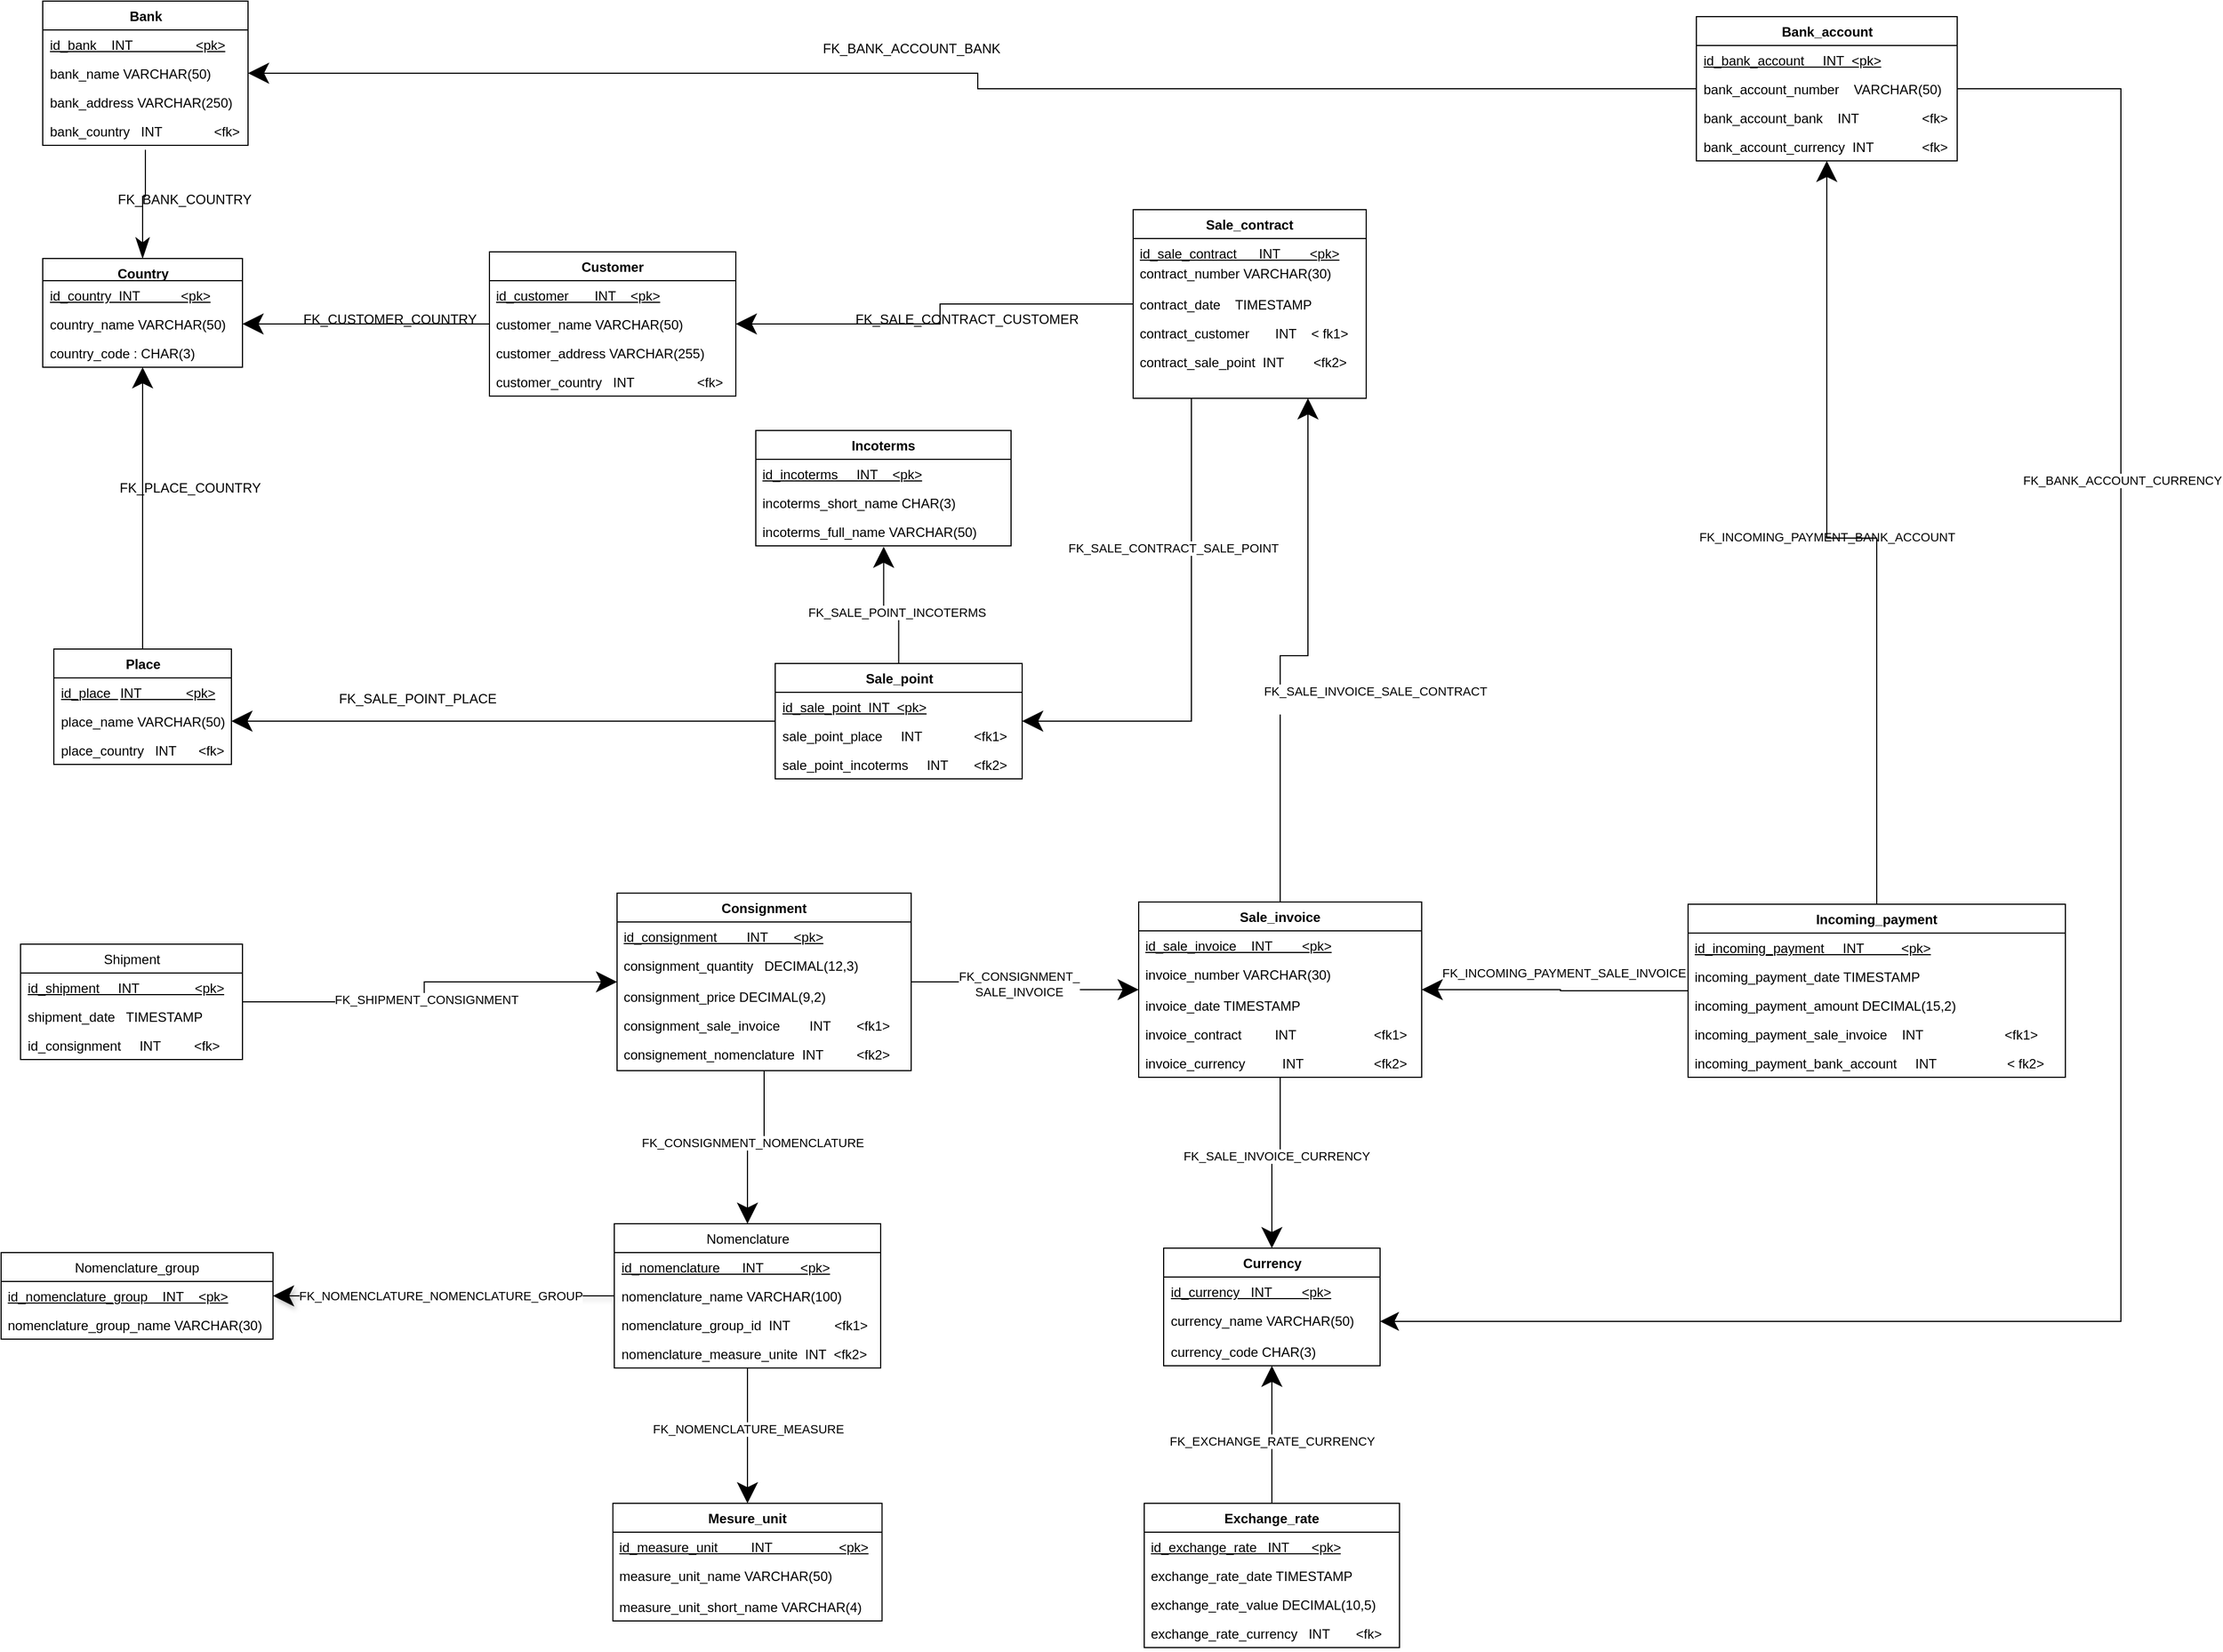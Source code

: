 <mxfile version="24.4.9" type="device">
  <diagram name="Page-1" id="HiUwMxksp9ol36oj9bhu">
    <mxGraphModel dx="-307" dy="3105" grid="1" gridSize="10" guides="1" tooltips="1" connect="1" arrows="1" fold="1" page="1" pageScale="1" pageWidth="827" pageHeight="1169" math="0" shadow="0">
      <root>
        <mxCell id="0" />
        <mxCell id="1" parent="0" />
        <mxCell id="_oHKUjXF2xqVWYaTDJfR-1" style="edgeStyle=orthogonalEdgeStyle;rounded=0;orthogonalLoop=1;jettySize=auto;html=1;endArrow=none;endFill=0;startArrow=classic;startFill=1;startSize=16;" parent="1" source="_oHKUjXF2xqVWYaTDJfR-3" target="_oHKUjXF2xqVWYaTDJfR-13" edge="1">
          <mxGeometry relative="1" as="geometry" />
        </mxCell>
        <mxCell id="_oHKUjXF2xqVWYaTDJfR-2" style="edgeStyle=orthogonalEdgeStyle;rounded=0;orthogonalLoop=1;jettySize=auto;html=1;endArrow=none;endFill=0;startArrow=classicThin;startFill=1;targetPerimeterSpacing=4;sourcePerimeterSpacing=0;startSize=16;" parent="1" source="_oHKUjXF2xqVWYaTDJfR-3" target="_oHKUjXF2xqVWYaTDJfR-91" edge="1">
          <mxGeometry relative="1" as="geometry" />
        </mxCell>
        <mxCell id="_oHKUjXF2xqVWYaTDJfR-3" value="Country" style="swimlane;fontStyle=1;align=center;verticalAlign=top;childLayout=stackLayout;horizontal=1;startSize=20;horizontalStack=0;resizeParent=1;resizeParentMax=0;resizeLast=0;collapsible=1;marginBottom=0;whiteSpace=wrap;html=1;" parent="1" vertex="1">
          <mxGeometry x="947.5" y="-1432" width="180" height="98" as="geometry" />
        </mxCell>
        <mxCell id="_oHKUjXF2xqVWYaTDJfR-4" value="&lt;u&gt;id_country&amp;nbsp; INT&amp;nbsp; &amp;nbsp; &amp;nbsp; &amp;nbsp; &amp;nbsp; &amp;nbsp;&amp;lt;pk&amp;gt;&lt;/u&gt;" style="text;strokeColor=none;fillColor=none;align=left;verticalAlign=top;spacingLeft=4;spacingRight=4;overflow=hidden;rotatable=0;points=[[0,0.5],[1,0.5]];portConstraint=eastwest;whiteSpace=wrap;html=1;" parent="_oHKUjXF2xqVWYaTDJfR-3" vertex="1">
          <mxGeometry y="20" width="180" height="26" as="geometry" />
        </mxCell>
        <mxCell id="_oHKUjXF2xqVWYaTDJfR-5" value="&lt;span style=&quot;white-space-collapse: preserve; background-color: rgb(255, 255, 255);&quot;&gt;&lt;font style=&quot;font-size: 12px;&quot; face=&quot;Helvetica&quot;&gt;country_name VARCHAR(50)&lt;/font&gt;&lt;/span&gt;" style="text;strokeColor=none;fillColor=none;align=left;verticalAlign=top;spacingLeft=4;spacingRight=4;overflow=hidden;rotatable=0;points=[[0,0.5],[1,0.5]];portConstraint=eastwest;whiteSpace=wrap;html=1;" parent="_oHKUjXF2xqVWYaTDJfR-3" vertex="1">
          <mxGeometry y="46" width="180" height="26" as="geometry" />
        </mxCell>
        <mxCell id="_oHKUjXF2xqVWYaTDJfR-6" value="&lt;span style=&quot;white-space-collapse: preserve; background-color: rgb(255, 255, 255);&quot;&gt;&lt;font face=&quot;Helvetica&quot; style=&quot;font-size: 12px;&quot;&gt;country_code : CHAR(3)&lt;/font&gt;&lt;/span&gt;" style="text;strokeColor=none;fillColor=none;align=left;verticalAlign=top;spacingLeft=4;spacingRight=4;overflow=hidden;rotatable=0;points=[[0,0.5],[1,0.5]];portConstraint=eastwest;whiteSpace=wrap;html=1;" parent="_oHKUjXF2xqVWYaTDJfR-3" vertex="1">
          <mxGeometry y="72" width="180" height="26" as="geometry" />
        </mxCell>
        <mxCell id="_oHKUjXF2xqVWYaTDJfR-7" style="edgeStyle=orthogonalEdgeStyle;rounded=0;orthogonalLoop=1;jettySize=auto;html=1;endArrow=none;endFill=0;startArrow=classic;startFill=1;endSize=16;startSize=16;" parent="1" source="_oHKUjXF2xqVWYaTDJfR-8" target="_oHKUjXF2xqVWYaTDJfR-29" edge="1">
          <mxGeometry relative="1" as="geometry" />
        </mxCell>
        <mxCell id="_oHKUjXF2xqVWYaTDJfR-8" value="Customer" style="swimlane;fontStyle=1;align=center;verticalAlign=top;childLayout=stackLayout;horizontal=1;startSize=26;horizontalStack=0;resizeParent=1;resizeParentMax=0;resizeLast=0;collapsible=1;marginBottom=0;whiteSpace=wrap;html=1;" parent="1" vertex="1">
          <mxGeometry x="1350" y="-1438" width="222" height="130" as="geometry" />
        </mxCell>
        <mxCell id="_oHKUjXF2xqVWYaTDJfR-9" value="&lt;span style=&quot;white-space-collapse: preserve; background-color: rgb(255, 255, 255);&quot;&gt;&lt;u style=&quot;&quot;&gt;&lt;font style=&quot;font-size: 12px;&quot; face=&quot;Helvetica&quot;&gt;id_customer       INT    &amp;lt;pk&amp;gt;&lt;/font&gt;&lt;/u&gt;&lt;/span&gt;" style="text;strokeColor=none;fillColor=none;align=left;verticalAlign=top;spacingLeft=4;spacingRight=4;overflow=hidden;rotatable=0;points=[[0,0.5],[1,0.5]];portConstraint=eastwest;whiteSpace=wrap;html=1;" parent="_oHKUjXF2xqVWYaTDJfR-8" vertex="1">
          <mxGeometry y="26" width="222" height="26" as="geometry" />
        </mxCell>
        <mxCell id="_oHKUjXF2xqVWYaTDJfR-10" value="&lt;span style=&quot;white-space-collapse: preserve; background-color: rgb(255, 255, 255);&quot;&gt;&lt;font face=&quot;Helvetica&quot; style=&quot;font-size: 12px;&quot;&gt;customer_name VARCHAR(50)&lt;/font&gt;&lt;/span&gt;" style="text;strokeColor=none;fillColor=none;align=left;verticalAlign=top;spacingLeft=4;spacingRight=4;overflow=hidden;rotatable=0;points=[[0,0.5],[1,0.5]];portConstraint=eastwest;whiteSpace=wrap;html=1;" parent="_oHKUjXF2xqVWYaTDJfR-8" vertex="1">
          <mxGeometry y="52" width="222" height="26" as="geometry" />
        </mxCell>
        <mxCell id="_oHKUjXF2xqVWYaTDJfR-11" value="&lt;span style=&quot;white-space-collapse: preserve; background-color: rgb(255, 255, 255);&quot;&gt;&lt;font face=&quot;Helvetica&quot; style=&quot;font-size: 12px;&quot;&gt;customer_address VARCHAR(255)&lt;/font&gt;&lt;/span&gt;" style="text;strokeColor=none;fillColor=none;align=left;verticalAlign=top;spacingLeft=4;spacingRight=4;overflow=hidden;rotatable=0;points=[[0,0.5],[1,0.5]];portConstraint=eastwest;whiteSpace=wrap;html=1;" parent="_oHKUjXF2xqVWYaTDJfR-8" vertex="1">
          <mxGeometry y="78" width="222" height="26" as="geometry" />
        </mxCell>
        <mxCell id="_oHKUjXF2xqVWYaTDJfR-12" value="&lt;span style=&quot;white-space-collapse: preserve;&quot;&gt;customer_country   INT                 &amp;lt;fk&amp;gt;&lt;/span&gt;" style="text;strokeColor=none;fillColor=none;align=left;verticalAlign=top;spacingLeft=4;spacingRight=4;overflow=hidden;rotatable=0;points=[[0,0.5],[1,0.5]];portConstraint=eastwest;whiteSpace=wrap;html=1;" parent="_oHKUjXF2xqVWYaTDJfR-8" vertex="1">
          <mxGeometry y="104" width="222" height="26" as="geometry" />
        </mxCell>
        <mxCell id="_oHKUjXF2xqVWYaTDJfR-13" value="Place" style="swimlane;fontStyle=1;align=center;verticalAlign=top;childLayout=stackLayout;horizontal=1;startSize=26;horizontalStack=0;resizeParent=1;resizeParentMax=0;resizeLast=0;collapsible=1;marginBottom=0;whiteSpace=wrap;html=1;" parent="1" vertex="1">
          <mxGeometry x="957.5" y="-1080" width="160" height="104" as="geometry" />
        </mxCell>
        <mxCell id="_oHKUjXF2xqVWYaTDJfR-14" value="&lt;font face=&quot;Helvetica&quot; style=&quot;font-size: 12px;&quot;&gt;&lt;span style=&quot;white-space-collapse: preserve; background-color: rgb(255, 255, 255);&quot;&gt;&lt;u style=&quot;&quot;&gt;id_place  &lt;span style=&quot;white-space: pre;&quot;&gt;&#x9;&lt;/span&gt;INT            &amp;lt;pk&amp;gt;&lt;/u&gt;&lt;/span&gt;&lt;/font&gt;" style="text;strokeColor=none;fillColor=none;align=left;verticalAlign=top;spacingLeft=4;spacingRight=4;overflow=hidden;rotatable=0;points=[[0,0.5],[1,0.5]];portConstraint=eastwest;whiteSpace=wrap;html=1;" parent="_oHKUjXF2xqVWYaTDJfR-13" vertex="1">
          <mxGeometry y="26" width="160" height="26" as="geometry" />
        </mxCell>
        <mxCell id="_oHKUjXF2xqVWYaTDJfR-15" value="&lt;span style=&quot;white-space-collapse: preserve; background-color: rgb(255, 255, 255);&quot;&gt;&lt;font style=&quot;font-size: 12px;&quot; face=&quot;Helvetica&quot;&gt;place_name VARCHAR(50)&lt;/font&gt;&lt;/span&gt;" style="text;strokeColor=none;fillColor=none;align=left;verticalAlign=top;spacingLeft=4;spacingRight=4;overflow=hidden;rotatable=0;points=[[0,0.5],[1,0.5]];portConstraint=eastwest;whiteSpace=wrap;html=1;" parent="_oHKUjXF2xqVWYaTDJfR-13" vertex="1">
          <mxGeometry y="52" width="160" height="26" as="geometry" />
        </mxCell>
        <mxCell id="_oHKUjXF2xqVWYaTDJfR-16" value="&lt;span style=&quot;white-space-collapse: preserve;&quot;&gt;place_country   INT      &lt;/span&gt;&lt;span style=&quot;background-color: initial; white-space-collapse: preserve;&quot;&gt;&amp;lt;fk&amp;gt;&lt;/span&gt;" style="text;strokeColor=none;fillColor=none;align=left;verticalAlign=top;spacingLeft=4;spacingRight=4;overflow=hidden;rotatable=0;points=[[0,0.5],[1,0.5]];portConstraint=eastwest;whiteSpace=wrap;html=1;" parent="_oHKUjXF2xqVWYaTDJfR-13" vertex="1">
          <mxGeometry y="78" width="160" height="26" as="geometry" />
        </mxCell>
        <mxCell id="_oHKUjXF2xqVWYaTDJfR-17" value="Incoterms" style="swimlane;fontStyle=1;align=center;verticalAlign=top;childLayout=stackLayout;horizontal=1;startSize=26;horizontalStack=0;resizeParent=1;resizeParentMax=0;resizeLast=0;collapsible=1;marginBottom=0;whiteSpace=wrap;html=1;" parent="1" vertex="1">
          <mxGeometry x="1590" y="-1277" width="230" height="104" as="geometry" />
        </mxCell>
        <mxCell id="_oHKUjXF2xqVWYaTDJfR-18" value="&lt;span style=&quot;white-space-collapse: preserve; background-color: rgb(255, 255, 255);&quot;&gt;&lt;u style=&quot;&quot;&gt;&lt;font style=&quot;font-size: 12px;&quot; face=&quot;Helvetica&quot;&gt;id_incoterms     INT    &amp;lt;pk&amp;gt;&lt;/font&gt;&lt;/u&gt;&lt;/span&gt;" style="text;strokeColor=none;fillColor=none;align=left;verticalAlign=top;spacingLeft=4;spacingRight=4;overflow=hidden;rotatable=0;points=[[0,0.5],[1,0.5]];portConstraint=eastwest;whiteSpace=wrap;html=1;" parent="_oHKUjXF2xqVWYaTDJfR-17" vertex="1">
          <mxGeometry y="26" width="230" height="26" as="geometry" />
        </mxCell>
        <mxCell id="_oHKUjXF2xqVWYaTDJfR-19" value="&lt;span style=&quot;white-space-collapse: preserve; background-color: rgb(255, 255, 255);&quot;&gt;&lt;font style=&quot;font-size: 12px;&quot; face=&quot;Helvetica&quot;&gt;incoterms_short_name CHAR(3)&lt;/font&gt;&lt;/span&gt;" style="text;strokeColor=none;fillColor=none;align=left;verticalAlign=top;spacingLeft=4;spacingRight=4;overflow=hidden;rotatable=0;points=[[0,0.5],[1,0.5]];portConstraint=eastwest;whiteSpace=wrap;html=1;" parent="_oHKUjXF2xqVWYaTDJfR-17" vertex="1">
          <mxGeometry y="52" width="230" height="26" as="geometry" />
        </mxCell>
        <mxCell id="_oHKUjXF2xqVWYaTDJfR-20" value="&lt;span style=&quot;white-space-collapse: preserve; background-color: rgb(255, 255, 255);&quot;&gt;&lt;font style=&quot;font-size: 12px;&quot; face=&quot;Helvetica&quot;&gt;incoterms_full_name VARCHAR(50)&lt;/font&gt;&lt;/span&gt;" style="text;strokeColor=none;fillColor=none;align=left;verticalAlign=top;spacingLeft=4;spacingRight=4;overflow=hidden;rotatable=0;points=[[0,0.5],[1,0.5]];portConstraint=eastwest;whiteSpace=wrap;html=1;" parent="_oHKUjXF2xqVWYaTDJfR-17" vertex="1">
          <mxGeometry y="78" width="230" height="26" as="geometry" />
        </mxCell>
        <mxCell id="_oHKUjXF2xqVWYaTDJfR-21" style="edgeStyle=orthogonalEdgeStyle;rounded=0;orthogonalLoop=1;jettySize=auto;html=1;endArrow=none;endFill=0;entryX=0.25;entryY=1;entryDx=0;entryDy=0;startArrow=classic;startFill=1;startSize=16;" parent="1" source="_oHKUjXF2xqVWYaTDJfR-25" target="_oHKUjXF2xqVWYaTDJfR-29" edge="1">
          <mxGeometry relative="1" as="geometry" />
        </mxCell>
        <mxCell id="_oHKUjXF2xqVWYaTDJfR-22" value="FK_SALE_CONTRACT_SALE_POINT" style="edgeLabel;html=1;align=center;verticalAlign=middle;resizable=0;points=[];" parent="_oHKUjXF2xqVWYaTDJfR-21" connectable="0" vertex="1">
          <mxGeometry x="0.074" y="-1" relative="1" as="geometry">
            <mxPoint x="-18" y="-71" as="offset" />
          </mxGeometry>
        </mxCell>
        <mxCell id="_oHKUjXF2xqVWYaTDJfR-23" style="edgeStyle=orthogonalEdgeStyle;rounded=0;orthogonalLoop=1;jettySize=auto;html=1;entryX=0.501;entryY=1.028;entryDx=0;entryDy=0;endArrow=classic;endFill=1;startSize=16;endSize=16;entryPerimeter=0;" parent="1" source="_oHKUjXF2xqVWYaTDJfR-25" target="_oHKUjXF2xqVWYaTDJfR-20" edge="1">
          <mxGeometry relative="1" as="geometry" />
        </mxCell>
        <mxCell id="_oHKUjXF2xqVWYaTDJfR-24" value="FK_SALE_POINT_INCOTERMS" style="edgeLabel;html=1;align=center;verticalAlign=middle;resizable=0;points=[];" parent="_oHKUjXF2xqVWYaTDJfR-23" connectable="0" vertex="1">
          <mxGeometry x="-0.224" y="2" relative="1" as="geometry">
            <mxPoint as="offset" />
          </mxGeometry>
        </mxCell>
        <mxCell id="_oHKUjXF2xqVWYaTDJfR-25" value="Sale_point" style="swimlane;fontStyle=1;align=center;verticalAlign=top;childLayout=stackLayout;horizontal=1;startSize=26;horizontalStack=0;resizeParent=1;resizeParentMax=0;resizeLast=0;collapsible=1;marginBottom=0;whiteSpace=wrap;html=1;" parent="1" vertex="1">
          <mxGeometry x="1607.5" y="-1067" width="222.5" height="104" as="geometry" />
        </mxCell>
        <mxCell id="_oHKUjXF2xqVWYaTDJfR-26" value="&lt;span style=&quot;white-space-collapse: preserve; background-color: rgb(255, 255, 255);&quot;&gt;&lt;u style=&quot;&quot;&gt;&lt;font style=&quot;font-size: 12px;&quot; face=&quot;Helvetica&quot;&gt;id_sale_point  INT  &amp;lt;pk&amp;gt;&lt;/font&gt;&lt;/u&gt;&lt;/span&gt;" style="text;strokeColor=none;fillColor=none;align=left;verticalAlign=top;spacingLeft=4;spacingRight=4;overflow=hidden;rotatable=0;points=[[0,0.5],[1,0.5]];portConstraint=eastwest;whiteSpace=wrap;html=1;" parent="_oHKUjXF2xqVWYaTDJfR-25" vertex="1">
          <mxGeometry y="26" width="222.5" height="26" as="geometry" />
        </mxCell>
        <mxCell id="_oHKUjXF2xqVWYaTDJfR-27" value="&lt;span style=&quot;white-space-collapse: preserve;&quot;&gt;sale_point_place  &lt;span style=&quot;text-wrap: nowrap;&quot;&gt;&#x9;&lt;/span&gt;INT              &amp;lt;fk1&amp;gt;&lt;/span&gt;" style="text;strokeColor=none;fillColor=none;align=left;verticalAlign=top;spacingLeft=4;spacingRight=4;overflow=hidden;rotatable=0;points=[[0,0.5],[1,0.5]];portConstraint=eastwest;whiteSpace=wrap;html=1;" parent="_oHKUjXF2xqVWYaTDJfR-25" vertex="1">
          <mxGeometry y="52" width="222.5" height="26" as="geometry" />
        </mxCell>
        <mxCell id="_oHKUjXF2xqVWYaTDJfR-28" value="&lt;span style=&quot;white-space-collapse: preserve;&quot;&gt;&lt;font style=&quot;&quot; face=&quot;Helvetica&quot;&gt;sale_point_incoterms     INT       &amp;lt;fk2&amp;gt;&lt;/font&gt;&lt;/span&gt;" style="text;strokeColor=none;fillColor=none;align=left;verticalAlign=top;spacingLeft=4;spacingRight=4;overflow=hidden;rotatable=0;points=[[0,0.5],[1,0.5]];portConstraint=eastwest;whiteSpace=wrap;html=1;" parent="_oHKUjXF2xqVWYaTDJfR-25" vertex="1">
          <mxGeometry y="78" width="222.5" height="26" as="geometry" />
        </mxCell>
        <mxCell id="_oHKUjXF2xqVWYaTDJfR-29" value="Sale_contract" style="swimlane;fontStyle=1;align=center;verticalAlign=top;childLayout=stackLayout;horizontal=1;startSize=26;horizontalStack=0;resizeParent=1;resizeParentMax=0;resizeLast=0;collapsible=1;marginBottom=0;whiteSpace=wrap;html=1;" parent="1" vertex="1">
          <mxGeometry x="1930" y="-1476" width="210" height="170" as="geometry" />
        </mxCell>
        <mxCell id="_oHKUjXF2xqVWYaTDJfR-30" value="&lt;span style=&quot;white-space-collapse: preserve; background-color: rgb(255, 255, 255);&quot;&gt;&lt;u style=&quot;&quot;&gt;&lt;font style=&quot;font-size: 12px;&quot; face=&quot;Helvetica&quot;&gt;id_sale_contract      INT        &amp;lt;pk&amp;gt;&lt;/font&gt;&lt;/u&gt;&lt;/span&gt;" style="text;strokeColor=none;fillColor=none;align=left;verticalAlign=top;spacingLeft=4;spacingRight=4;overflow=hidden;rotatable=0;points=[[0,0.5],[1,0.5]];portConstraint=eastwest;whiteSpace=wrap;html=1;" parent="_oHKUjXF2xqVWYaTDJfR-29" vertex="1">
          <mxGeometry y="26" width="210" height="18" as="geometry" />
        </mxCell>
        <mxCell id="_oHKUjXF2xqVWYaTDJfR-31" value="&lt;span style=&quot;white-space-collapse: preserve; background-color: rgb(255, 255, 255);&quot;&gt;&lt;font style=&quot;font-size: 12px;&quot;&gt;contract_number VARCHAR(30)&lt;/font&gt;&lt;/span&gt;" style="text;strokeColor=none;fillColor=none;align=left;verticalAlign=top;spacingLeft=4;spacingRight=4;overflow=hidden;rotatable=0;points=[[0,0.5],[1,0.5]];portConstraint=eastwest;whiteSpace=wrap;html=1;" parent="_oHKUjXF2xqVWYaTDJfR-29" vertex="1">
          <mxGeometry y="44" width="210" height="28" as="geometry" />
        </mxCell>
        <mxCell id="_oHKUjXF2xqVWYaTDJfR-32" value="&lt;font face=&quot;Helvetica&quot; style=&quot;font-size: 12px;&quot;&gt;&lt;span style=&quot;white-space-collapse: preserve; background-color: rgb(255, 255, 255);&quot;&gt;contract_date    TIMESTAMP&lt;/span&gt;&lt;/font&gt;" style="text;strokeColor=none;fillColor=none;align=left;verticalAlign=top;spacingLeft=4;spacingRight=4;overflow=hidden;rotatable=0;points=[[0,0.5],[1,0.5]];portConstraint=eastwest;whiteSpace=wrap;html=1;" parent="_oHKUjXF2xqVWYaTDJfR-29" vertex="1">
          <mxGeometry y="72" width="210" height="26" as="geometry" />
        </mxCell>
        <mxCell id="_oHKUjXF2xqVWYaTDJfR-33" value="&lt;span style=&quot;white-space-collapse: preserve;&quot;&gt;&lt;font style=&quot;&quot; face=&quot;Helvetica&quot;&gt;contract_customer       INT    &amp;lt; fk1&amp;gt;&lt;/font&gt;&lt;/span&gt;" style="text;strokeColor=none;fillColor=none;align=left;verticalAlign=top;spacingLeft=4;spacingRight=4;overflow=hidden;rotatable=0;points=[[0,0.5],[1,0.5]];portConstraint=eastwest;whiteSpace=wrap;html=1;" parent="_oHKUjXF2xqVWYaTDJfR-29" vertex="1">
          <mxGeometry y="98" width="210" height="26" as="geometry" />
        </mxCell>
        <mxCell id="_oHKUjXF2xqVWYaTDJfR-34" value="&lt;span style=&quot;white-space-collapse: preserve;&quot;&gt;&lt;font style=&quot;&quot; face=&quot;Helvetica&quot;&gt;contract_sale_point  INT        &amp;lt;fk2&amp;gt;&lt;/font&gt;&lt;/span&gt;" style="text;strokeColor=none;fillColor=none;align=left;verticalAlign=top;spacingLeft=4;spacingRight=4;overflow=hidden;rotatable=0;points=[[0,0.5],[1,0.5]];portConstraint=eastwest;whiteSpace=wrap;html=1;" parent="_oHKUjXF2xqVWYaTDJfR-29" vertex="1">
          <mxGeometry y="124" width="210" height="46" as="geometry" />
        </mxCell>
        <mxCell id="_oHKUjXF2xqVWYaTDJfR-35" style="edgeStyle=orthogonalEdgeStyle;rounded=0;orthogonalLoop=1;jettySize=auto;html=1;endArrow=none;endFill=0;startArrow=classic;startFill=1;startSize=16;" parent="1" source="_oHKUjXF2xqVWYaTDJfR-37" target="_oHKUjXF2xqVWYaTDJfR-85" edge="1">
          <mxGeometry relative="1" as="geometry" />
        </mxCell>
        <mxCell id="_oHKUjXF2xqVWYaTDJfR-36" value="FK_EXCHANGE_RATE_CURRENCY" style="edgeLabel;html=1;align=center;verticalAlign=middle;resizable=0;points=[];" parent="_oHKUjXF2xqVWYaTDJfR-35" connectable="0" vertex="1">
          <mxGeometry x="0.1" relative="1" as="geometry">
            <mxPoint as="offset" />
          </mxGeometry>
        </mxCell>
        <mxCell id="_oHKUjXF2xqVWYaTDJfR-37" value="Currency" style="swimlane;fontStyle=1;align=center;verticalAlign=top;childLayout=stackLayout;horizontal=1;startSize=26;horizontalStack=0;resizeParent=1;resizeParentMax=0;resizeLast=0;collapsible=1;marginBottom=0;whiteSpace=wrap;html=1;" parent="1" vertex="1">
          <mxGeometry x="1957.5" y="-540" width="195" height="106" as="geometry" />
        </mxCell>
        <mxCell id="_oHKUjXF2xqVWYaTDJfR-38" value="&lt;span style=&quot;white-space-collapse: preserve; background-color: rgb(255, 255, 255);&quot;&gt;&lt;u style=&quot;&quot;&gt;&lt;font style=&quot;font-size: 12px;&quot;&gt;id_currency   INT        &amp;lt;pk&amp;gt;&lt;/font&gt;&lt;/u&gt;&lt;/span&gt;" style="text;strokeColor=none;fillColor=none;align=left;verticalAlign=top;spacingLeft=4;spacingRight=4;overflow=hidden;rotatable=0;points=[[0,0.5],[1,0.5]];portConstraint=eastwest;whiteSpace=wrap;html=1;" parent="_oHKUjXF2xqVWYaTDJfR-37" vertex="1">
          <mxGeometry y="26" width="195" height="26" as="geometry" />
        </mxCell>
        <mxCell id="_oHKUjXF2xqVWYaTDJfR-39" value="&lt;span style=&quot;white-space-collapse: preserve; background-color: rgb(255, 255, 255);&quot;&gt;&lt;font style=&quot;font-size: 12px;&quot;&gt;currency_name VARCHAR(50)&lt;/font&gt;&lt;/span&gt;" style="text;strokeColor=none;fillColor=none;align=left;verticalAlign=top;spacingLeft=4;spacingRight=4;overflow=hidden;rotatable=0;points=[[0,0.5],[1,0.5]];portConstraint=eastwest;whiteSpace=wrap;html=1;" parent="_oHKUjXF2xqVWYaTDJfR-37" vertex="1">
          <mxGeometry y="52" width="195" height="28" as="geometry" />
        </mxCell>
        <mxCell id="_oHKUjXF2xqVWYaTDJfR-40" value="&lt;span style=&quot;white-space-collapse: preserve; background-color: rgb(255, 255, 255);&quot;&gt;&lt;font face=&quot;Helvetica&quot; style=&quot;font-size: 12px;&quot;&gt;currency_code CHAR(3)&lt;/font&gt;&lt;/span&gt;" style="text;strokeColor=none;fillColor=none;align=left;verticalAlign=top;spacingLeft=4;spacingRight=4;overflow=hidden;rotatable=0;points=[[0,0.5],[1,0.5]];portConstraint=eastwest;whiteSpace=wrap;html=1;" parent="_oHKUjXF2xqVWYaTDJfR-37" vertex="1">
          <mxGeometry y="80" width="195" height="26" as="geometry" />
        </mxCell>
        <mxCell id="_oHKUjXF2xqVWYaTDJfR-41" style="edgeStyle=orthogonalEdgeStyle;rounded=0;orthogonalLoop=1;jettySize=auto;html=1;entryX=0.75;entryY=1;entryDx=0;entryDy=0;endArrow=classic;endFill=1;startArrow=none;startFill=0;strokeWidth=1;startSize=6;endSize=16;" parent="1" source="_oHKUjXF2xqVWYaTDJfR-47" target="_oHKUjXF2xqVWYaTDJfR-29" edge="1">
          <mxGeometry relative="1" as="geometry" />
        </mxCell>
        <mxCell id="_oHKUjXF2xqVWYaTDJfR-42" value="FK_SALE_INVOICE_SALE_CONTRACT&lt;div&gt;&lt;br&gt;&lt;/div&gt;" style="edgeLabel;html=1;align=center;verticalAlign=middle;resizable=0;points=[];" parent="_oHKUjXF2xqVWYaTDJfR-41" connectable="0" vertex="1">
          <mxGeometry x="-0.299" y="2" relative="1" as="geometry">
            <mxPoint x="87" y="-15" as="offset" />
          </mxGeometry>
        </mxCell>
        <mxCell id="_oHKUjXF2xqVWYaTDJfR-43" style="edgeStyle=orthogonalEdgeStyle;rounded=0;orthogonalLoop=1;jettySize=auto;html=1;endArrow=classic;endFill=1;startSize=16;startArrow=none;startFill=0;endSize=16;" parent="1" source="_oHKUjXF2xqVWYaTDJfR-47" target="_oHKUjXF2xqVWYaTDJfR-37" edge="1">
          <mxGeometry relative="1" as="geometry" />
        </mxCell>
        <mxCell id="_oHKUjXF2xqVWYaTDJfR-44" value="FK_SALE_INVOICE_CURRENCY" style="edgeLabel;html=1;align=center;verticalAlign=middle;resizable=0;points=[];" parent="_oHKUjXF2xqVWYaTDJfR-43" connectable="0" vertex="1">
          <mxGeometry x="-0.068" y="-1" relative="1" as="geometry">
            <mxPoint as="offset" />
          </mxGeometry>
        </mxCell>
        <mxCell id="_oHKUjXF2xqVWYaTDJfR-45" style="edgeStyle=orthogonalEdgeStyle;rounded=0;orthogonalLoop=1;jettySize=auto;html=1;endArrow=none;endFill=0;startArrow=classic;startFill=1;startSize=16;" parent="1" source="_oHKUjXF2xqVWYaTDJfR-47" target="_oHKUjXF2xqVWYaTDJfR-73" edge="1">
          <mxGeometry relative="1" as="geometry" />
        </mxCell>
        <mxCell id="_oHKUjXF2xqVWYaTDJfR-46" value="FK_CONSIGNMENT_&lt;div&gt;SALE_INVOICE&lt;/div&gt;" style="edgeLabel;html=1;align=center;verticalAlign=middle;resizable=0;points=[];" parent="_oHKUjXF2xqVWYaTDJfR-45" connectable="0" vertex="1">
          <mxGeometry x="0.062" y="1" relative="1" as="geometry">
            <mxPoint as="offset" />
          </mxGeometry>
        </mxCell>
        <mxCell id="_oHKUjXF2xqVWYaTDJfR-47" value="Sale_invoice" style="swimlane;fontStyle=1;align=center;verticalAlign=top;childLayout=stackLayout;horizontal=1;startSize=26;horizontalStack=0;resizeParent=1;resizeParentMax=0;resizeLast=0;collapsible=1;marginBottom=0;whiteSpace=wrap;html=1;" parent="1" vertex="1">
          <mxGeometry x="1935" y="-852" width="255" height="158" as="geometry" />
        </mxCell>
        <mxCell id="_oHKUjXF2xqVWYaTDJfR-48" value="&lt;span style=&quot;white-space-collapse: preserve; background-color: rgb(255, 255, 255);&quot;&gt;&lt;u style=&quot;&quot;&gt;&lt;font style=&quot;font-size: 12px;&quot; face=&quot;Helvetica&quot;&gt;id_sale_invoice    INT        &amp;lt;pk&amp;gt;&lt;/font&gt;&lt;/u&gt;&lt;/span&gt;" style="text;strokeColor=none;fillColor=none;align=left;verticalAlign=top;spacingLeft=4;spacingRight=4;overflow=hidden;rotatable=0;points=[[0,0.5],[1,0.5]];portConstraint=eastwest;whiteSpace=wrap;html=1;" parent="_oHKUjXF2xqVWYaTDJfR-47" vertex="1">
          <mxGeometry y="26" width="255" height="26" as="geometry" />
        </mxCell>
        <mxCell id="_oHKUjXF2xqVWYaTDJfR-49" value="&lt;span style=&quot;white-space-collapse: preserve; background-color: rgb(255, 255, 255);&quot;&gt;&lt;font face=&quot;Helvetica&quot; style=&quot;font-size: 12px;&quot;&gt;invoice_number VARCHAR(30)&lt;/font&gt;&lt;/span&gt;" style="text;strokeColor=none;fillColor=none;align=left;verticalAlign=top;spacingLeft=4;spacingRight=4;overflow=hidden;rotatable=0;points=[[0,0.5],[1,0.5]];portConstraint=eastwest;whiteSpace=wrap;html=1;" parent="_oHKUjXF2xqVWYaTDJfR-47" vertex="1">
          <mxGeometry y="52" width="255" height="28" as="geometry" />
        </mxCell>
        <mxCell id="_oHKUjXF2xqVWYaTDJfR-50" value="&lt;span style=&quot;white-space-collapse: preserve; background-color: rgb(255, 255, 255);&quot;&gt;&lt;font style=&quot;font-size: 12px;&quot; face=&quot;Helvetica&quot;&gt;invoice_date TIMESTAMP&lt;/font&gt;&lt;/span&gt;" style="text;strokeColor=none;fillColor=none;align=left;verticalAlign=top;spacingLeft=4;spacingRight=4;overflow=hidden;rotatable=0;points=[[0,0.5],[1,0.5]];portConstraint=eastwest;whiteSpace=wrap;html=1;" parent="_oHKUjXF2xqVWYaTDJfR-47" vertex="1">
          <mxGeometry y="80" width="255" height="26" as="geometry" />
        </mxCell>
        <mxCell id="_oHKUjXF2xqVWYaTDJfR-51" value="&lt;span style=&quot;white-space-collapse: preserve;&quot;&gt;&lt;font style=&quot;&quot; face=&quot;Helvetica&quot;&gt;invoice_contract         INT                     &amp;lt;fk1&amp;gt;&lt;/font&gt;&lt;/span&gt;" style="text;strokeColor=none;fillColor=none;align=left;verticalAlign=top;spacingLeft=4;spacingRight=4;overflow=hidden;rotatable=0;points=[[0,0.5],[1,0.5]];portConstraint=eastwest;whiteSpace=wrap;html=1;" parent="_oHKUjXF2xqVWYaTDJfR-47" vertex="1">
          <mxGeometry y="106" width="255" height="26" as="geometry" />
        </mxCell>
        <mxCell id="_oHKUjXF2xqVWYaTDJfR-52" value="&lt;span style=&quot;white-space-collapse: preserve;&quot;&gt;invoice_currency          INT                   &amp;lt;fk2&amp;gt;&lt;/span&gt;" style="text;strokeColor=none;fillColor=none;align=left;verticalAlign=top;spacingLeft=4;spacingRight=4;overflow=hidden;rotatable=0;points=[[0,0.5],[1,0.5]];portConstraint=eastwest;whiteSpace=wrap;html=1;" parent="_oHKUjXF2xqVWYaTDJfR-47" vertex="1">
          <mxGeometry y="132" width="255" height="26" as="geometry" />
        </mxCell>
        <mxCell id="_oHKUjXF2xqVWYaTDJfR-53" value="Mesure_unit" style="swimlane;fontStyle=1;align=center;verticalAlign=top;childLayout=stackLayout;horizontal=1;startSize=26;horizontalStack=0;resizeParent=1;resizeParentMax=0;resizeLast=0;collapsible=1;marginBottom=0;whiteSpace=wrap;html=1;" parent="1" vertex="1">
          <mxGeometry x="1461.25" y="-310" width="242.5" height="106" as="geometry" />
        </mxCell>
        <mxCell id="_oHKUjXF2xqVWYaTDJfR-54" value="&lt;span style=&quot;white-space-collapse: preserve; background-color: rgb(255, 255, 255);&quot;&gt;&lt;u style=&quot;&quot;&gt;&lt;font style=&quot;font-size: 12px;&quot; face=&quot;Helvetica&quot;&gt;id_measure_unit         INT                  &amp;lt;pk&amp;gt;&lt;/font&gt;&lt;/u&gt;&lt;/span&gt;" style="text;strokeColor=none;fillColor=none;align=left;verticalAlign=top;spacingLeft=4;spacingRight=4;overflow=hidden;rotatable=0;points=[[0,0.5],[1,0.5]];portConstraint=eastwest;whiteSpace=wrap;html=1;" parent="_oHKUjXF2xqVWYaTDJfR-53" vertex="1">
          <mxGeometry y="26" width="242.5" height="26" as="geometry" />
        </mxCell>
        <mxCell id="_oHKUjXF2xqVWYaTDJfR-55" value="&lt;span style=&quot;white-space-collapse: preserve; background-color: rgb(255, 255, 255);&quot;&gt;&lt;font face=&quot;Helvetica&quot; style=&quot;font-size: 12px;&quot;&gt;measure_unit_name VARCHAR(50)&lt;/font&gt;&lt;/span&gt;" style="text;strokeColor=none;fillColor=none;align=left;verticalAlign=top;spacingLeft=4;spacingRight=4;overflow=hidden;rotatable=0;points=[[0,0.5],[1,0.5]];portConstraint=eastwest;whiteSpace=wrap;html=1;" parent="_oHKUjXF2xqVWYaTDJfR-53" vertex="1">
          <mxGeometry y="52" width="242.5" height="28" as="geometry" />
        </mxCell>
        <mxCell id="_oHKUjXF2xqVWYaTDJfR-56" value="&lt;span style=&quot;white-space-collapse: preserve; background-color: rgb(255, 255, 255);&quot;&gt;&lt;font style=&quot;font-size: 12px;&quot; face=&quot;Helvetica&quot;&gt;measure_unit_short_name VARCHAR(4)&lt;/font&gt;&lt;/span&gt;" style="text;strokeColor=none;fillColor=none;align=left;verticalAlign=top;spacingLeft=4;spacingRight=4;overflow=hidden;rotatable=0;points=[[0,0.5],[1,0.5]];portConstraint=eastwest;whiteSpace=wrap;html=1;" parent="_oHKUjXF2xqVWYaTDJfR-53" vertex="1">
          <mxGeometry y="80" width="242.5" height="26" as="geometry" />
        </mxCell>
        <mxCell id="_oHKUjXF2xqVWYaTDJfR-57" value="&lt;span style=&quot;font-weight: 400; text-align: start; white-space-collapse: preserve; background-color: rgb(255, 255, 255);&quot;&gt;&lt;font style=&quot;font-size: 12px;&quot; face=&quot;Helvetica&quot;&gt;Nomenclature_group&lt;/font&gt;&lt;/span&gt;" style="swimlane;fontStyle=1;align=center;verticalAlign=top;childLayout=stackLayout;horizontal=1;startSize=26;horizontalStack=0;resizeParent=1;resizeParentMax=0;resizeLast=0;collapsible=1;marginBottom=0;whiteSpace=wrap;html=1;" parent="1" vertex="1">
          <mxGeometry x="910" y="-536" width="245" height="78" as="geometry" />
        </mxCell>
        <mxCell id="_oHKUjXF2xqVWYaTDJfR-58" value="&lt;span style=&quot;white-space-collapse: preserve; background-color: rgb(255, 255, 255);&quot;&gt;&lt;u style=&quot;&quot;&gt;&lt;font face=&quot;Helvetica&quot; style=&quot;font-size: 12px;&quot;&gt;id_nomenclature_group    INT    &amp;lt;pk&amp;gt;&lt;/font&gt;&lt;/u&gt;&lt;/span&gt;" style="text;strokeColor=none;fillColor=none;align=left;verticalAlign=top;spacingLeft=4;spacingRight=4;overflow=hidden;rotatable=0;points=[[0,0.5],[1,0.5]];portConstraint=eastwest;whiteSpace=wrap;html=1;" parent="_oHKUjXF2xqVWYaTDJfR-57" vertex="1">
          <mxGeometry y="26" width="245" height="26" as="geometry" />
        </mxCell>
        <mxCell id="_oHKUjXF2xqVWYaTDJfR-59" value="&lt;span style=&quot;white-space-collapse: preserve; background-color: rgb(255, 255, 255);&quot;&gt;&lt;font style=&quot;font-size: 12px;&quot;&gt;nomenclature_group_name VARCHAR(30)&lt;/font&gt;&lt;/span&gt;" style="text;strokeColor=none;fillColor=none;align=left;verticalAlign=top;spacingLeft=4;spacingRight=4;overflow=hidden;rotatable=0;points=[[0,0.5],[1,0.5]];portConstraint=eastwest;whiteSpace=wrap;html=1;" parent="_oHKUjXF2xqVWYaTDJfR-57" vertex="1">
          <mxGeometry y="52" width="245" height="26" as="geometry" />
        </mxCell>
        <mxCell id="_oHKUjXF2xqVWYaTDJfR-60" style="edgeStyle=orthogonalEdgeStyle;rounded=0;orthogonalLoop=1;jettySize=auto;html=1;entryX=1;entryY=0.5;entryDx=0;entryDy=0;endArrow=classic;endFill=1;startArrow=none;startFill=0;endSize=16;shadow=1;" parent="1" source="_oHKUjXF2xqVWYaTDJfR-64" target="_oHKUjXF2xqVWYaTDJfR-58" edge="1">
          <mxGeometry relative="1" as="geometry" />
        </mxCell>
        <mxCell id="_oHKUjXF2xqVWYaTDJfR-61" value="FK_NOMENCLATURE_NOMENCLATURE_GROUP" style="edgeLabel;html=1;align=center;verticalAlign=middle;resizable=0;points=[];" parent="_oHKUjXF2xqVWYaTDJfR-60" connectable="0" vertex="1">
          <mxGeometry x="0.019" relative="1" as="geometry">
            <mxPoint as="offset" />
          </mxGeometry>
        </mxCell>
        <mxCell id="_oHKUjXF2xqVWYaTDJfR-62" style="edgeStyle=orthogonalEdgeStyle;rounded=0;orthogonalLoop=1;jettySize=auto;html=1;endArrow=classic;endFill=1;startSize=16;entryX=0.5;entryY=0;entryDx=0;entryDy=0;endSize=16;" parent="1" source="_oHKUjXF2xqVWYaTDJfR-64" target="_oHKUjXF2xqVWYaTDJfR-53" edge="1">
          <mxGeometry relative="1" as="geometry">
            <mxPoint x="1560" y="-375" as="targetPoint" />
          </mxGeometry>
        </mxCell>
        <mxCell id="_oHKUjXF2xqVWYaTDJfR-63" value="FK_NOMENCLATURE_MEASURE" style="edgeLabel;html=1;align=center;verticalAlign=middle;resizable=0;points=[];" parent="_oHKUjXF2xqVWYaTDJfR-62" connectable="0" vertex="1">
          <mxGeometry x="-0.099" relative="1" as="geometry">
            <mxPoint as="offset" />
          </mxGeometry>
        </mxCell>
        <mxCell id="_oHKUjXF2xqVWYaTDJfR-64" value="&lt;span style=&quot;font-weight: 400; text-align: start; white-space-collapse: preserve; background-color: rgb(255, 255, 255);&quot;&gt;&lt;font style=&quot;font-size: 12px;&quot; face=&quot;Helvetica&quot;&gt;Nomenclature&lt;/font&gt;&lt;/span&gt;" style="swimlane;fontStyle=1;align=center;verticalAlign=top;childLayout=stackLayout;horizontal=1;startSize=26;horizontalStack=0;resizeParent=1;resizeParentMax=0;resizeLast=0;collapsible=1;marginBottom=0;whiteSpace=wrap;html=1;" parent="1" vertex="1">
          <mxGeometry x="1462.5" y="-562" width="240" height="130" as="geometry" />
        </mxCell>
        <mxCell id="_oHKUjXF2xqVWYaTDJfR-65" value="&lt;span style=&quot;white-space-collapse: preserve; background-color: rgb(255, 255, 255);&quot;&gt;&lt;u style=&quot;&quot;&gt;&lt;font style=&quot;font-size: 12px;&quot; face=&quot;Helvetica&quot;&gt;id_nomenclature      INT          &amp;lt;pk&amp;gt;&lt;/font&gt;&lt;/u&gt;&lt;/span&gt;" style="text;strokeColor=none;fillColor=none;align=left;verticalAlign=top;spacingLeft=4;spacingRight=4;overflow=hidden;rotatable=0;points=[[0,0.5],[1,0.5]];portConstraint=eastwest;whiteSpace=wrap;html=1;" parent="_oHKUjXF2xqVWYaTDJfR-64" vertex="1">
          <mxGeometry y="26" width="240" height="26" as="geometry" />
        </mxCell>
        <mxCell id="_oHKUjXF2xqVWYaTDJfR-66" value="&lt;span style=&quot;white-space-collapse: preserve; background-color: rgb(255, 255, 255);&quot;&gt;&lt;font face=&quot;Helvetica&quot; style=&quot;font-size: 12px;&quot;&gt;nomenclature_name VARCHAR(100)&lt;/font&gt;&lt;/span&gt;" style="text;strokeColor=none;fillColor=none;align=left;verticalAlign=top;spacingLeft=4;spacingRight=4;overflow=hidden;rotatable=0;points=[[0,0.5],[1,0.5]];portConstraint=eastwest;whiteSpace=wrap;html=1;" parent="_oHKUjXF2xqVWYaTDJfR-64" vertex="1">
          <mxGeometry y="52" width="240" height="26" as="geometry" />
        </mxCell>
        <mxCell id="_oHKUjXF2xqVWYaTDJfR-67" value="&lt;span style=&quot;white-space-collapse: preserve; background-color: rgb(255, 255, 255);&quot;&gt;&lt;font face=&quot;Helvetica&quot; style=&quot;font-size: 12px;&quot;&gt;nomenclature_group_id  INT            &amp;lt;fk1&amp;gt;&lt;/font&gt;&lt;/span&gt;" style="text;strokeColor=none;fillColor=none;align=left;verticalAlign=top;spacingLeft=4;spacingRight=4;overflow=hidden;rotatable=0;points=[[0,0.5],[1,0.5]];portConstraint=eastwest;whiteSpace=wrap;html=1;" parent="_oHKUjXF2xqVWYaTDJfR-64" vertex="1">
          <mxGeometry y="78" width="240" height="26" as="geometry" />
        </mxCell>
        <mxCell id="_oHKUjXF2xqVWYaTDJfR-68" value="&lt;span style=&quot;white-space-collapse: preserve; background-color: rgb(255, 255, 255);&quot;&gt;&lt;font face=&quot;Helvetica&quot; style=&quot;font-size: 12px;&quot;&gt;nomenclature_measure_unite  INT  &amp;lt;fk2&amp;gt;&lt;/font&gt;&lt;/span&gt;" style="text;strokeColor=none;fillColor=none;align=left;verticalAlign=top;spacingLeft=4;spacingRight=4;overflow=hidden;rotatable=0;points=[[0,0.5],[1,0.5]];portConstraint=eastwest;whiteSpace=wrap;html=1;" parent="_oHKUjXF2xqVWYaTDJfR-64" vertex="1">
          <mxGeometry y="104" width="240" height="26" as="geometry" />
        </mxCell>
        <mxCell id="_oHKUjXF2xqVWYaTDJfR-69" style="edgeStyle=orthogonalEdgeStyle;rounded=0;orthogonalLoop=1;jettySize=auto;html=1;startArrow=classic;startFill=1;endArrow=none;endFill=0;endSize=10;startSize=16;" parent="1" source="_oHKUjXF2xqVWYaTDJfR-73" target="_oHKUjXF2xqVWYaTDJfR-79" edge="1">
          <mxGeometry relative="1" as="geometry" />
        </mxCell>
        <mxCell id="_oHKUjXF2xqVWYaTDJfR-70" value="FK_SHIPMENT_CONSIGNMENT" style="edgeLabel;html=1;align=center;verticalAlign=middle;resizable=0;points=[];" parent="_oHKUjXF2xqVWYaTDJfR-69" connectable="0" vertex="1">
          <mxGeometry x="0.065" y="1" relative="1" as="geometry">
            <mxPoint as="offset" />
          </mxGeometry>
        </mxCell>
        <mxCell id="_oHKUjXF2xqVWYaTDJfR-71" style="edgeStyle=orthogonalEdgeStyle;rounded=0;orthogonalLoop=1;jettySize=auto;html=1;entryX=0.5;entryY=0;entryDx=0;entryDy=0;endArrow=classic;endFill=1;startArrow=none;startFill=0;startSize=16;endSize=16;" parent="1" source="_oHKUjXF2xqVWYaTDJfR-73" target="_oHKUjXF2xqVWYaTDJfR-64" edge="1">
          <mxGeometry relative="1" as="geometry" />
        </mxCell>
        <mxCell id="_oHKUjXF2xqVWYaTDJfR-72" value="FK_CONSIGNMENT_NOMENCLATURE" style="edgeLabel;html=1;align=center;verticalAlign=middle;resizable=0;points=[];" parent="_oHKUjXF2xqVWYaTDJfR-71" connectable="0" vertex="1">
          <mxGeometry x="-0.024" y="1" relative="1" as="geometry">
            <mxPoint as="offset" />
          </mxGeometry>
        </mxCell>
        <mxCell id="_oHKUjXF2xqVWYaTDJfR-73" value="&lt;span style=&quot;text-align: start; white-space-collapse: preserve; background-color: rgb(255, 255, 255);&quot;&gt;&lt;font style=&quot;font-size: 12px;&quot; face=&quot;Helvetica&quot;&gt;Consignment&lt;/font&gt;&lt;/span&gt;" style="swimlane;fontStyle=1;align=center;verticalAlign=top;childLayout=stackLayout;horizontal=1;startSize=26;horizontalStack=0;resizeParent=1;resizeParentMax=0;resizeLast=0;collapsible=1;marginBottom=0;whiteSpace=wrap;html=1;" parent="1" vertex="1">
          <mxGeometry x="1465" y="-860" width="265" height="160" as="geometry" />
        </mxCell>
        <mxCell id="_oHKUjXF2xqVWYaTDJfR-74" value="&lt;span style=&quot;white-space-collapse: preserve; background-color: rgb(255, 255, 255);&quot;&gt;&lt;u style=&quot;&quot;&gt;&lt;font style=&quot;font-size: 12px;&quot; face=&quot;Helvetica&quot;&gt;id_consignment        INT       &amp;lt;pk&amp;gt;&lt;/font&gt;&lt;/u&gt;&lt;/span&gt;" style="text;strokeColor=none;fillColor=none;align=left;verticalAlign=top;spacingLeft=4;spacingRight=4;overflow=hidden;rotatable=0;points=[[0,0.5],[1,0.5]];portConstraint=eastwest;whiteSpace=wrap;html=1;" parent="_oHKUjXF2xqVWYaTDJfR-73" vertex="1">
          <mxGeometry y="26" width="265" height="26" as="geometry" />
        </mxCell>
        <mxCell id="_oHKUjXF2xqVWYaTDJfR-75" value="&lt;span style=&quot;white-space-collapse: preserve; background-color: rgb(255, 255, 255);&quot;&gt;&lt;font style=&quot;font-size: 12px;&quot;&gt;consignment_quantity   DECIMAL(12,3)&lt;/font&gt;&lt;/span&gt;" style="text;strokeColor=none;fillColor=none;align=left;verticalAlign=top;spacingLeft=4;spacingRight=4;overflow=hidden;rotatable=0;points=[[0,0.5],[1,0.5]];portConstraint=eastwest;whiteSpace=wrap;html=1;" parent="_oHKUjXF2xqVWYaTDJfR-73" vertex="1">
          <mxGeometry y="52" width="265" height="28" as="geometry" />
        </mxCell>
        <mxCell id="_oHKUjXF2xqVWYaTDJfR-76" value="&lt;span style=&quot;white-space-collapse: preserve; background-color: rgb(255, 255, 255);&quot;&gt;&lt;font style=&quot;font-size: 12px;&quot; face=&quot;Helvetica&quot;&gt;consignment_price DECIMAL(9,2)&lt;/font&gt;&lt;/span&gt;" style="text;strokeColor=none;fillColor=none;align=left;verticalAlign=top;spacingLeft=4;spacingRight=4;overflow=hidden;rotatable=0;points=[[0,0.5],[1,0.5]];portConstraint=eastwest;whiteSpace=wrap;html=1;" parent="_oHKUjXF2xqVWYaTDJfR-73" vertex="1">
          <mxGeometry y="80" width="265" height="26" as="geometry" />
        </mxCell>
        <mxCell id="_oHKUjXF2xqVWYaTDJfR-77" value="&lt;span style=&quot;white-space-collapse: preserve; background-color: rgb(255, 255, 255);&quot;&gt;&lt;font style=&quot;font-size: 12px;&quot; face=&quot;Helvetica&quot;&gt;consignment_sale_invoice        INT       &amp;lt;fk1&amp;gt;&lt;/font&gt;&lt;/span&gt;" style="text;strokeColor=none;fillColor=none;align=left;verticalAlign=top;spacingLeft=4;spacingRight=4;overflow=hidden;rotatable=0;points=[[0,0.5],[1,0.5]];portConstraint=eastwest;whiteSpace=wrap;html=1;" parent="_oHKUjXF2xqVWYaTDJfR-73" vertex="1">
          <mxGeometry y="106" width="265" height="26" as="geometry" />
        </mxCell>
        <mxCell id="_oHKUjXF2xqVWYaTDJfR-78" value="&lt;span style=&quot;white-space-collapse: preserve; background-color: rgb(255, 255, 255);&quot;&gt;&lt;font style=&quot;font-size: 12px;&quot;&gt;consignement_nomenclature  INT         &amp;lt;fk2&amp;gt;&lt;/font&gt;&lt;/span&gt;" style="text;strokeColor=none;fillColor=none;align=left;verticalAlign=top;spacingLeft=4;spacingRight=4;overflow=hidden;rotatable=0;points=[[0,0.5],[1,0.5]];portConstraint=eastwest;whiteSpace=wrap;html=1;" parent="_oHKUjXF2xqVWYaTDJfR-73" vertex="1">
          <mxGeometry y="132" width="265" height="28" as="geometry" />
        </mxCell>
        <mxCell id="_oHKUjXF2xqVWYaTDJfR-79" value="&lt;div style=&quot;text-align: start;&quot;&gt;&lt;span style=&quot;font-weight: 400; white-space-collapse: preserve; background-color: rgb(255, 255, 255);&quot;&gt;&lt;font style=&quot;font-size: 12px;&quot;&gt;Shipment&lt;/font&gt;&lt;/span&gt;&lt;/div&gt;" style="swimlane;fontStyle=1;align=center;verticalAlign=top;childLayout=stackLayout;horizontal=1;startSize=26;horizontalStack=0;resizeParent=1;resizeParentMax=0;resizeLast=0;collapsible=1;marginBottom=0;whiteSpace=wrap;html=1;" parent="1" vertex="1">
          <mxGeometry x="927.5" y="-814" width="200" height="104" as="geometry" />
        </mxCell>
        <mxCell id="_oHKUjXF2xqVWYaTDJfR-80" value="&lt;span style=&quot;white-space-collapse: preserve; background-color: rgb(255, 255, 255);&quot;&gt;&lt;u style=&quot;&quot;&gt;&lt;font style=&quot;font-size: 12px;&quot; face=&quot;Helvetica&quot;&gt;id_shipment     INT               &amp;lt;pk&amp;gt;&lt;/font&gt;&lt;/u&gt;&lt;/span&gt;" style="text;strokeColor=none;fillColor=none;align=left;verticalAlign=top;spacingLeft=4;spacingRight=4;overflow=hidden;rotatable=0;points=[[0,0.5],[1,0.5]];portConstraint=eastwest;whiteSpace=wrap;html=1;" parent="_oHKUjXF2xqVWYaTDJfR-79" vertex="1">
          <mxGeometry y="26" width="200" height="26" as="geometry" />
        </mxCell>
        <mxCell id="_oHKUjXF2xqVWYaTDJfR-81" value="&lt;span style=&quot;white-space-collapse: preserve; background-color: rgb(255, 255, 255);&quot;&gt;&lt;font style=&quot;font-size: 12px;&quot; face=&quot;Helvetica&quot;&gt;shipment_date   TIMESTAMP&lt;/font&gt;&lt;/span&gt;" style="text;strokeColor=none;fillColor=none;align=left;verticalAlign=top;spacingLeft=4;spacingRight=4;overflow=hidden;rotatable=0;points=[[0,0.5],[1,0.5]];portConstraint=eastwest;whiteSpace=wrap;html=1;" parent="_oHKUjXF2xqVWYaTDJfR-79" vertex="1">
          <mxGeometry y="52" width="200" height="26" as="geometry" />
        </mxCell>
        <mxCell id="_oHKUjXF2xqVWYaTDJfR-82" value="&lt;span style=&quot;white-space-collapse: preserve; background-color: rgb(255, 255, 255);&quot;&gt;&lt;font style=&quot;font-size: 12px;&quot; face=&quot;Helvetica&quot;&gt;id_consignment     INT         &amp;lt;fk&amp;gt;&lt;/font&gt;&lt;/span&gt;" style="text;strokeColor=none;fillColor=none;align=left;verticalAlign=top;spacingLeft=4;spacingRight=4;overflow=hidden;rotatable=0;points=[[0,0.5],[1,0.5]];portConstraint=eastwest;whiteSpace=wrap;html=1;" parent="_oHKUjXF2xqVWYaTDJfR-79" vertex="1">
          <mxGeometry y="78" width="200" height="26" as="geometry" />
        </mxCell>
        <mxCell id="_oHKUjXF2xqVWYaTDJfR-83" style="edgeStyle=orthogonalEdgeStyle;rounded=0;orthogonalLoop=1;jettySize=auto;html=1;endArrow=none;endFill=0;startArrow=classic;startFill=1;startSize=16;" parent="1" source="_oHKUjXF2xqVWYaTDJfR-5" target="_oHKUjXF2xqVWYaTDJfR-8" edge="1">
          <mxGeometry relative="1" as="geometry" />
        </mxCell>
        <mxCell id="_oHKUjXF2xqVWYaTDJfR-84" style="edgeStyle=orthogonalEdgeStyle;rounded=0;orthogonalLoop=1;jettySize=auto;html=1;entryX=0;entryY=0.5;entryDx=0;entryDy=0;endArrow=none;endFill=0;exitX=1;exitY=0.5;exitDx=0;exitDy=0;startArrow=classic;startFill=1;startSize=16;" parent="1" source="_oHKUjXF2xqVWYaTDJfR-15" target="_oHKUjXF2xqVWYaTDJfR-25" edge="1">
          <mxGeometry relative="1" as="geometry" />
        </mxCell>
        <mxCell id="_oHKUjXF2xqVWYaTDJfR-85" value="Exchange_rate" style="swimlane;fontStyle=1;align=center;verticalAlign=top;childLayout=stackLayout;horizontal=1;startSize=26;horizontalStack=0;resizeParent=1;resizeParentMax=0;resizeLast=0;collapsible=1;marginBottom=0;whiteSpace=wrap;html=1;" parent="1" vertex="1">
          <mxGeometry x="1940" y="-310" width="230" height="130" as="geometry" />
        </mxCell>
        <mxCell id="_oHKUjXF2xqVWYaTDJfR-86" value="&lt;u&gt;id_exchange_rate&amp;nbsp; &amp;nbsp;INT&amp;nbsp; &amp;nbsp; &amp;nbsp; &amp;lt;pk&amp;gt;&lt;/u&gt;" style="text;strokeColor=none;fillColor=none;align=left;verticalAlign=top;spacingLeft=4;spacingRight=4;overflow=hidden;rotatable=0;points=[[0,0.5],[1,0.5]];portConstraint=eastwest;whiteSpace=wrap;html=1;" parent="_oHKUjXF2xqVWYaTDJfR-85" vertex="1">
          <mxGeometry y="26" width="230" height="26" as="geometry" />
        </mxCell>
        <mxCell id="_oHKUjXF2xqVWYaTDJfR-87" value="exchange_rate_date TIMESTAMP&amp;nbsp;" style="text;strokeColor=none;fillColor=none;align=left;verticalAlign=top;spacingLeft=4;spacingRight=4;overflow=hidden;rotatable=0;points=[[0,0.5],[1,0.5]];portConstraint=eastwest;whiteSpace=wrap;html=1;" parent="_oHKUjXF2xqVWYaTDJfR-85" vertex="1">
          <mxGeometry y="52" width="230" height="26" as="geometry" />
        </mxCell>
        <mxCell id="_oHKUjXF2xqVWYaTDJfR-88" value="exchange_rate_value DECIMAL(10,5)" style="text;strokeColor=none;fillColor=none;align=left;verticalAlign=top;spacingLeft=4;spacingRight=4;overflow=hidden;rotatable=0;points=[[0,0.5],[1,0.5]];portConstraint=eastwest;whiteSpace=wrap;html=1;" parent="_oHKUjXF2xqVWYaTDJfR-85" vertex="1">
          <mxGeometry y="78" width="230" height="26" as="geometry" />
        </mxCell>
        <mxCell id="_oHKUjXF2xqVWYaTDJfR-89" value="exchange_rate_currency&amp;nbsp; &amp;nbsp;INT&amp;nbsp; &amp;nbsp; &amp;nbsp; &amp;nbsp;&amp;lt;fk&amp;gt;" style="text;strokeColor=none;fillColor=none;align=left;verticalAlign=top;spacingLeft=4;spacingRight=4;overflow=hidden;rotatable=0;points=[[0,0.5],[1,0.5]];portConstraint=eastwest;whiteSpace=wrap;html=1;" parent="_oHKUjXF2xqVWYaTDJfR-85" vertex="1">
          <mxGeometry y="104" width="230" height="26" as="geometry" />
        </mxCell>
        <mxCell id="_oHKUjXF2xqVWYaTDJfR-90" style="edgeStyle=orthogonalEdgeStyle;rounded=0;orthogonalLoop=1;jettySize=auto;html=1;endArrow=none;endFill=0;startArrow=classic;startFill=1;startSize=16;" parent="1" source="_oHKUjXF2xqVWYaTDJfR-91" target="_oHKUjXF2xqVWYaTDJfR-97" edge="1">
          <mxGeometry relative="1" as="geometry" />
        </mxCell>
        <mxCell id="_oHKUjXF2xqVWYaTDJfR-91" value="Bank" style="swimlane;fontStyle=1;align=center;verticalAlign=top;childLayout=stackLayout;horizontal=1;startSize=26;horizontalStack=0;resizeParent=1;resizeParentMax=0;resizeLast=0;collapsible=1;marginBottom=0;whiteSpace=wrap;html=1;" parent="1" vertex="1">
          <mxGeometry x="947.5" y="-1664" width="185" height="130" as="geometry" />
        </mxCell>
        <mxCell id="_oHKUjXF2xqVWYaTDJfR-92" value="&lt;u&gt;id_bank&amp;nbsp; &amp;nbsp; INT&amp;nbsp; &amp;nbsp; &amp;nbsp; &amp;nbsp; &amp;nbsp; &amp;nbsp; &amp;nbsp; &amp;nbsp; &amp;nbsp;&amp;lt;pk&amp;gt;&lt;/u&gt;" style="text;strokeColor=none;fillColor=none;align=left;verticalAlign=top;spacingLeft=4;spacingRight=4;overflow=hidden;rotatable=0;points=[[0,0.5],[1,0.5]];portConstraint=eastwest;whiteSpace=wrap;html=1;" parent="_oHKUjXF2xqVWYaTDJfR-91" vertex="1">
          <mxGeometry y="26" width="185" height="26" as="geometry" />
        </mxCell>
        <mxCell id="_oHKUjXF2xqVWYaTDJfR-93" value="bank_name VARCHAR(50)" style="text;strokeColor=none;fillColor=none;align=left;verticalAlign=top;spacingLeft=4;spacingRight=4;overflow=hidden;rotatable=0;points=[[0,0.5],[1,0.5]];portConstraint=eastwest;whiteSpace=wrap;html=1;" parent="_oHKUjXF2xqVWYaTDJfR-91" vertex="1">
          <mxGeometry y="52" width="185" height="26" as="geometry" />
        </mxCell>
        <mxCell id="_oHKUjXF2xqVWYaTDJfR-94" value="bank_address VARCHAR(250)" style="text;strokeColor=none;fillColor=none;align=left;verticalAlign=top;spacingLeft=4;spacingRight=4;overflow=hidden;rotatable=0;points=[[0,0.5],[1,0.5]];portConstraint=eastwest;whiteSpace=wrap;html=1;" parent="_oHKUjXF2xqVWYaTDJfR-91" vertex="1">
          <mxGeometry y="78" width="185" height="26" as="geometry" />
        </mxCell>
        <mxCell id="_oHKUjXF2xqVWYaTDJfR-95" value="&lt;span style=&quot;white-space-collapse: preserve;&quot;&gt;bank_country   INT              &amp;lt;fk&amp;gt;&lt;/span&gt;" style="text;strokeColor=none;fillColor=none;align=left;verticalAlign=top;spacingLeft=4;spacingRight=4;overflow=hidden;rotatable=0;points=[[0,0.5],[1,0.5]];portConstraint=eastwest;whiteSpace=wrap;html=1;" parent="_oHKUjXF2xqVWYaTDJfR-91" vertex="1">
          <mxGeometry y="104" width="185" height="26" as="geometry" />
        </mxCell>
        <mxCell id="_oHKUjXF2xqVWYaTDJfR-96" style="edgeStyle=orthogonalEdgeStyle;rounded=0;orthogonalLoop=1;jettySize=auto;html=1;endArrow=none;endFill=0;startArrow=classic;startFill=1;endSize=16;startSize=16;" parent="1" source="_oHKUjXF2xqVWYaTDJfR-97" target="_oHKUjXF2xqVWYaTDJfR-104" edge="1">
          <mxGeometry relative="1" as="geometry" />
        </mxCell>
        <mxCell id="_oHKUjXF2xqVWYaTDJfR-97" value="Bank_account" style="swimlane;fontStyle=1;align=center;verticalAlign=top;childLayout=stackLayout;horizontal=1;startSize=26;horizontalStack=0;resizeParent=1;resizeParentMax=0;resizeLast=0;collapsible=1;marginBottom=0;whiteSpace=wrap;html=1;" parent="1" vertex="1">
          <mxGeometry x="2437.5" y="-1650" width="235" height="130" as="geometry" />
        </mxCell>
        <mxCell id="_oHKUjXF2xqVWYaTDJfR-98" value="&lt;u&gt;id_bank_account&amp;nbsp; &amp;nbsp; &amp;nbsp;INT&amp;nbsp; &amp;lt;pk&amp;gt;&lt;/u&gt;" style="text;strokeColor=none;fillColor=none;align=left;verticalAlign=top;spacingLeft=4;spacingRight=4;overflow=hidden;rotatable=0;points=[[0,0.5],[1,0.5]];portConstraint=eastwest;whiteSpace=wrap;html=1;" parent="_oHKUjXF2xqVWYaTDJfR-97" vertex="1">
          <mxGeometry y="26" width="235" height="26" as="geometry" />
        </mxCell>
        <mxCell id="_oHKUjXF2xqVWYaTDJfR-99" value="bank_account_number&amp;nbsp; &amp;nbsp; VARCHAR(50)" style="text;strokeColor=none;fillColor=none;align=left;verticalAlign=top;spacingLeft=4;spacingRight=4;overflow=hidden;rotatable=0;points=[[0,0.5],[1,0.5]];portConstraint=eastwest;whiteSpace=wrap;html=1;" parent="_oHKUjXF2xqVWYaTDJfR-97" vertex="1">
          <mxGeometry y="52" width="235" height="26" as="geometry" />
        </mxCell>
        <mxCell id="_oHKUjXF2xqVWYaTDJfR-100" value="bank_account_bank&amp;nbsp; &amp;nbsp; INT&amp;nbsp; &amp;nbsp; &amp;nbsp; &amp;nbsp; &amp;nbsp; &amp;nbsp; &amp;nbsp; &amp;nbsp; &amp;nbsp;&amp;lt;fk&amp;gt;" style="text;strokeColor=none;fillColor=none;align=left;verticalAlign=top;spacingLeft=4;spacingRight=4;overflow=hidden;rotatable=0;points=[[0,0.5],[1,0.5]];portConstraint=eastwest;whiteSpace=wrap;html=1;" parent="_oHKUjXF2xqVWYaTDJfR-97" vertex="1">
          <mxGeometry y="78" width="235" height="26" as="geometry" />
        </mxCell>
        <mxCell id="_oHKUjXF2xqVWYaTDJfR-101" value="bank_account_currency&amp;nbsp; INT&amp;nbsp; &amp;nbsp; &amp;nbsp; &amp;nbsp; &amp;nbsp; &amp;nbsp; &amp;nbsp;&amp;lt;fk&amp;gt;" style="text;strokeColor=none;fillColor=none;align=left;verticalAlign=top;spacingLeft=4;spacingRight=4;overflow=hidden;rotatable=0;points=[[0,0.5],[1,0.5]];portConstraint=eastwest;whiteSpace=wrap;html=1;" parent="_oHKUjXF2xqVWYaTDJfR-97" vertex="1">
          <mxGeometry y="104" width="235" height="26" as="geometry" />
        </mxCell>
        <mxCell id="_oHKUjXF2xqVWYaTDJfR-102" style="edgeStyle=orthogonalEdgeStyle;rounded=0;orthogonalLoop=1;jettySize=auto;html=1;endArrow=classic;endFill=1;startArrow=none;startFill=0;endSize=16;startSize=16;" parent="1" source="_oHKUjXF2xqVWYaTDJfR-104" target="_oHKUjXF2xqVWYaTDJfR-47" edge="1">
          <mxGeometry relative="1" as="geometry" />
        </mxCell>
        <mxCell id="_oHKUjXF2xqVWYaTDJfR-103" value="FK_INCOMING_PAYMENT_SALE_INVOICE" style="edgeLabel;html=1;align=center;verticalAlign=middle;resizable=0;points=[];" parent="_oHKUjXF2xqVWYaTDJfR-102" connectable="0" vertex="1">
          <mxGeometry x="-0.141" y="-3" relative="1" as="geometry">
            <mxPoint x="-9" y="-13" as="offset" />
          </mxGeometry>
        </mxCell>
        <mxCell id="_oHKUjXF2xqVWYaTDJfR-104" value="&lt;span style=&quot;text-wrap: nowrap;&quot;&gt;Incoming_payment&lt;/span&gt;" style="swimlane;fontStyle=1;align=center;verticalAlign=top;childLayout=stackLayout;horizontal=1;startSize=26;horizontalStack=0;resizeParent=1;resizeParentMax=0;resizeLast=0;collapsible=1;marginBottom=0;whiteSpace=wrap;html=1;" parent="1" vertex="1">
          <mxGeometry x="2430" y="-850" width="340" height="156" as="geometry" />
        </mxCell>
        <mxCell id="_oHKUjXF2xqVWYaTDJfR-105" value="&lt;div style=&quot;text-align: center;&quot;&gt;&lt;span style=&quot;background-color: initial;&quot;&gt;&lt;u&gt;id_incoming_payment&amp;nbsp; &amp;nbsp; &amp;nbsp;INT&amp;nbsp; &amp;nbsp; &amp;nbsp; &amp;nbsp; &amp;nbsp; &amp;lt;pk&amp;gt;&lt;/u&gt;&lt;/span&gt;&lt;/div&gt;" style="text;strokeColor=none;fillColor=none;align=left;verticalAlign=top;spacingLeft=4;spacingRight=4;overflow=hidden;rotatable=0;points=[[0,0.5],[1,0.5]];portConstraint=eastwest;whiteSpace=wrap;html=1;" parent="_oHKUjXF2xqVWYaTDJfR-104" vertex="1">
          <mxGeometry y="26" width="340" height="26" as="geometry" />
        </mxCell>
        <mxCell id="_oHKUjXF2xqVWYaTDJfR-106" value="&lt;div style=&quot;&quot;&gt;&lt;span style=&quot;white-space-collapse: preserve;&quot;&gt;&lt;font style=&quot;&quot; face=&quot;Helvetica&quot;&gt;incoming_payment_date TIMESTAMP  &lt;/font&gt;&lt;/span&gt;&lt;br&gt;&lt;/div&gt;" style="text;strokeColor=none;fillColor=none;align=left;verticalAlign=top;spacingLeft=4;spacingRight=4;overflow=hidden;rotatable=0;points=[[0,0.5],[1,0.5]];portConstraint=eastwest;whiteSpace=wrap;html=1;" parent="_oHKUjXF2xqVWYaTDJfR-104" vertex="1">
          <mxGeometry y="52" width="340" height="26" as="geometry" />
        </mxCell>
        <mxCell id="_oHKUjXF2xqVWYaTDJfR-107" value="&lt;div style=&quot;&quot;&gt;&lt;span style=&quot;white-space-collapse: preserve;&quot;&gt;&lt;font style=&quot;&quot; face=&quot;Helvetica&quot;&gt;incoming_payment_amount DECIMAL(15,2)  &lt;/font&gt;&lt;/span&gt;&lt;br&gt;&lt;/div&gt;" style="text;strokeColor=none;fillColor=none;align=left;verticalAlign=top;spacingLeft=4;spacingRight=4;overflow=hidden;rotatable=0;points=[[0,0.5],[1,0.5]];portConstraint=eastwest;whiteSpace=wrap;html=1;" parent="_oHKUjXF2xqVWYaTDJfR-104" vertex="1">
          <mxGeometry y="78" width="340" height="26" as="geometry" />
        </mxCell>
        <mxCell id="_oHKUjXF2xqVWYaTDJfR-108" value="&lt;div style=&quot;&quot;&gt;&lt;span style=&quot;white-space-collapse: preserve;&quot;&gt;&lt;font style=&quot;&quot; face=&quot;Helvetica&quot;&gt;incoming_payment_sale_invoice    INT                      &amp;lt;fk1&amp;gt;&lt;/font&gt;&lt;/span&gt;&lt;br&gt;&lt;/div&gt;" style="text;strokeColor=none;fillColor=none;align=left;verticalAlign=top;spacingLeft=4;spacingRight=4;overflow=hidden;rotatable=0;points=[[0,0.5],[1,0.5]];portConstraint=eastwest;whiteSpace=wrap;html=1;" parent="_oHKUjXF2xqVWYaTDJfR-104" vertex="1">
          <mxGeometry y="104" width="340" height="26" as="geometry" />
        </mxCell>
        <mxCell id="_oHKUjXF2xqVWYaTDJfR-109" value="&lt;div style=&quot;text-align: center;&quot;&gt;&lt;span style=&quot;text-align: left;&quot;&gt;incoming_payment_bank_account&amp;nbsp; &amp;nbsp; &amp;nbsp;INT&amp;nbsp; &amp;nbsp; &amp;nbsp; &amp;nbsp; &amp;nbsp; &amp;nbsp; &amp;nbsp; &amp;nbsp; &amp;nbsp; &amp;nbsp;&amp;lt; fk2&amp;gt;&lt;/span&gt;&lt;br&gt;&lt;/div&gt;" style="text;strokeColor=none;fillColor=none;align=left;verticalAlign=top;spacingLeft=4;spacingRight=4;overflow=hidden;rotatable=0;points=[[0,0.5],[1,0.5]];portConstraint=eastwest;whiteSpace=wrap;html=1;" parent="_oHKUjXF2xqVWYaTDJfR-104" vertex="1">
          <mxGeometry y="130" width="340" height="26" as="geometry" />
        </mxCell>
        <mxCell id="_oHKUjXF2xqVWYaTDJfR-110" value="FK_CUSTOMER_COUNTRY" style="text;html=1;align=center;verticalAlign=middle;resizable=0;points=[];autosize=1;strokeColor=none;fillColor=none;" parent="1" vertex="1">
          <mxGeometry x="1170" y="-1392" width="180" height="30" as="geometry" />
        </mxCell>
        <mxCell id="_oHKUjXF2xqVWYaTDJfR-111" value="FK_BANK_COUNTRY" style="text;html=1;align=center;verticalAlign=middle;resizable=0;points=[];autosize=1;strokeColor=none;fillColor=none;" parent="1" vertex="1">
          <mxGeometry x="1005" y="-1500" width="140" height="30" as="geometry" />
        </mxCell>
        <mxCell id="_oHKUjXF2xqVWYaTDJfR-112" value="FK_PLACE_COUNTRY" style="text;html=1;align=center;verticalAlign=middle;resizable=0;points=[];autosize=1;strokeColor=none;fillColor=none;" parent="1" vertex="1">
          <mxGeometry x="1005" y="-1240" width="150" height="30" as="geometry" />
        </mxCell>
        <mxCell id="_oHKUjXF2xqVWYaTDJfR-113" value="FK_BANK_ACCOUNT_BANK" style="text;html=1;align=center;verticalAlign=middle;resizable=0;points=[];autosize=1;strokeColor=none;fillColor=none;" parent="1" vertex="1">
          <mxGeometry x="1640" y="-1636" width="180" height="30" as="geometry" />
        </mxCell>
        <mxCell id="_oHKUjXF2xqVWYaTDJfR-114" value="FK_SALE_POINT_PLACE" style="text;html=1;align=center;verticalAlign=middle;resizable=0;points=[];autosize=1;strokeColor=none;fillColor=none;" parent="1" vertex="1">
          <mxGeometry x="1200" y="-1050" width="170" height="30" as="geometry" />
        </mxCell>
        <mxCell id="_oHKUjXF2xqVWYaTDJfR-115" value="&lt;font style=&quot;font-size: 11px;&quot;&gt;FK_INCOMING_PAYMENT_BANK_ACCOUNT&lt;/font&gt;" style="text;html=1;align=center;verticalAlign=middle;resizable=0;points=[];autosize=1;strokeColor=none;fillColor=none;" parent="1" vertex="1">
          <mxGeometry x="2430" y="-1196" width="250" height="30" as="geometry" />
        </mxCell>
        <mxCell id="_oHKUjXF2xqVWYaTDJfR-116" value="FK_SALE_CONTRACT_CUSTOMER" style="text;html=1;align=center;verticalAlign=middle;resizable=0;points=[];autosize=1;strokeColor=none;fillColor=none;" parent="1" vertex="1">
          <mxGeometry x="1670" y="-1392" width="220" height="30" as="geometry" />
        </mxCell>
        <mxCell id="_oHKUjXF2xqVWYaTDJfR-117" style="edgeStyle=orthogonalEdgeStyle;rounded=0;orthogonalLoop=1;jettySize=auto;html=1;exitX=1;exitY=0.5;exitDx=0;exitDy=0;entryX=1;entryY=0.5;entryDx=0;entryDy=0;endSize=14;" parent="1" source="_oHKUjXF2xqVWYaTDJfR-99" target="_oHKUjXF2xqVWYaTDJfR-39" edge="1">
          <mxGeometry relative="1" as="geometry">
            <Array as="points">
              <mxPoint x="2820" y="-1585" />
              <mxPoint x="2820" y="-474" />
            </Array>
          </mxGeometry>
        </mxCell>
        <mxCell id="_oHKUjXF2xqVWYaTDJfR-118" value="FK_BANK_ACCOUNT_CURRENCY" style="edgeLabel;html=1;align=center;verticalAlign=middle;resizable=0;points=[];" parent="_oHKUjXF2xqVWYaTDJfR-117" connectable="0" vertex="1">
          <mxGeometry x="-0.411" y="1" relative="1" as="geometry">
            <mxPoint y="-67" as="offset" />
          </mxGeometry>
        </mxCell>
      </root>
    </mxGraphModel>
  </diagram>
</mxfile>
